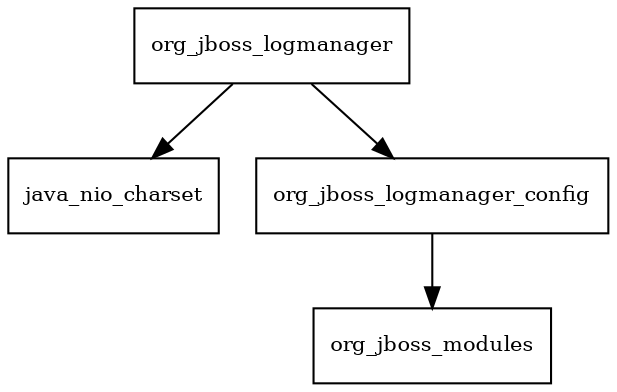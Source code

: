 digraph jboss_logmanager_2_0_3_Final_package_dependencies {
  node [shape = box, fontsize=10.0];
  org_jboss_logmanager -> java_nio_charset;
  org_jboss_logmanager -> org_jboss_logmanager_config;
  org_jboss_logmanager_config -> org_jboss_modules;
}
